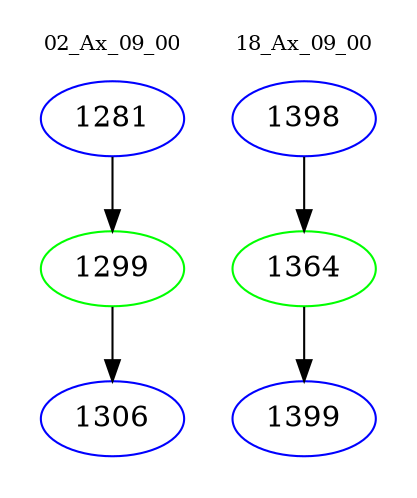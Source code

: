 digraph{
subgraph cluster_0 {
color = white
label = "02_Ax_09_00";
fontsize=10;
T0_1281 [label="1281", color="blue"]
T0_1281 -> T0_1299 [color="black"]
T0_1299 [label="1299", color="green"]
T0_1299 -> T0_1306 [color="black"]
T0_1306 [label="1306", color="blue"]
}
subgraph cluster_1 {
color = white
label = "18_Ax_09_00";
fontsize=10;
T1_1398 [label="1398", color="blue"]
T1_1398 -> T1_1364 [color="black"]
T1_1364 [label="1364", color="green"]
T1_1364 -> T1_1399 [color="black"]
T1_1399 [label="1399", color="blue"]
}
}
